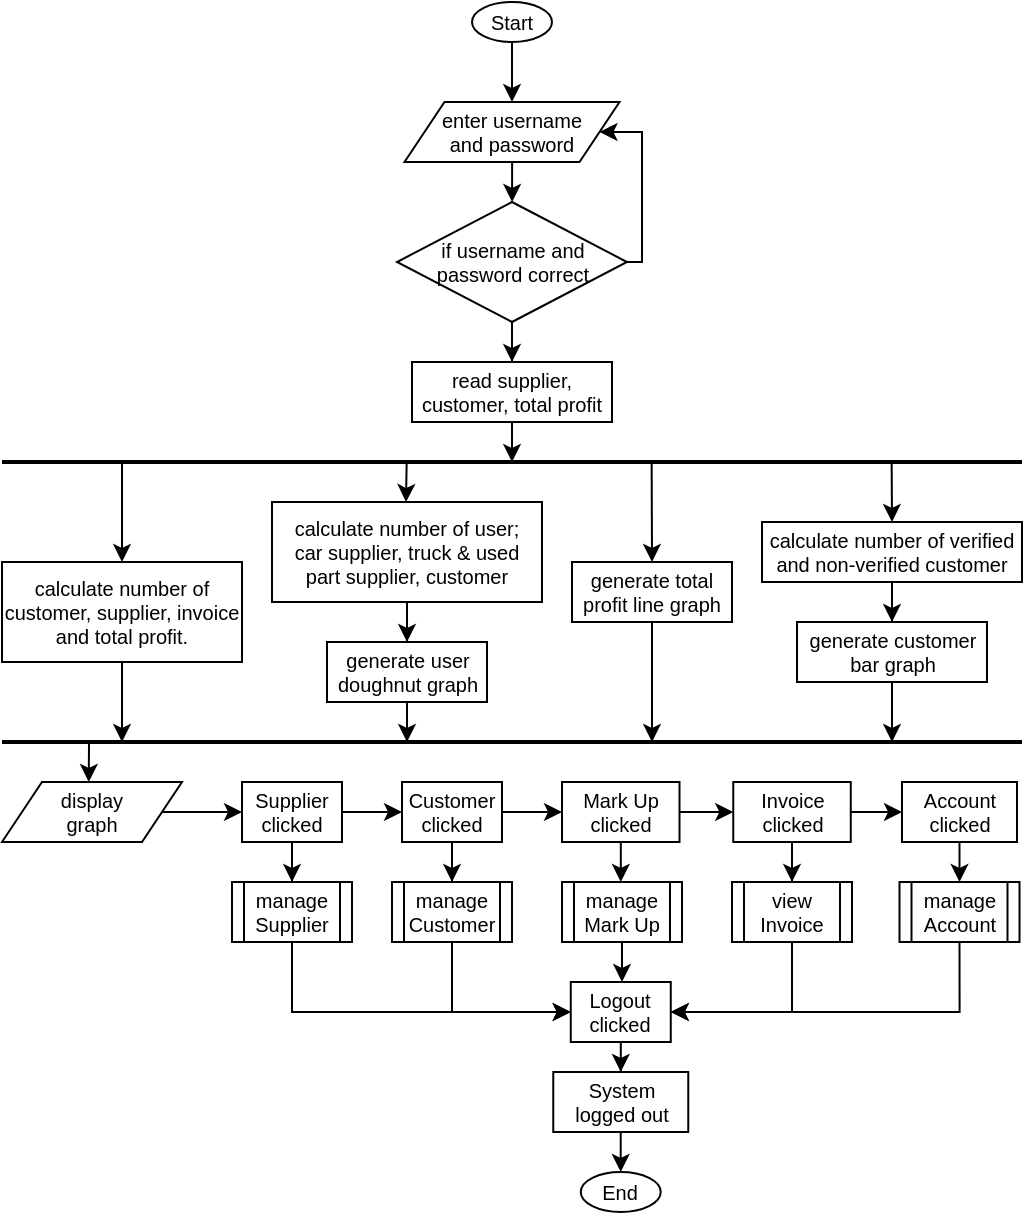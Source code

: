 <mxfile version="16.6.2" type="github"><diagram id="H_Jdd_ldM9zLRPTjP1w7" name="Page-1"><mxGraphModel dx="1869" dy="1112" grid="1" gridSize="10" guides="1" tooltips="1" connect="1" arrows="1" fold="1" page="1" pageScale="1" pageWidth="850" pageHeight="1100" math="0" shadow="0"><root><mxCell id="0"/><mxCell id="1" parent="0"/><mxCell id="H62kmctnPfHN1klwQb1k-8" style="edgeStyle=orthogonalEdgeStyle;rounded=0;orthogonalLoop=1;jettySize=auto;html=1;entryX=0.5;entryY=0;entryDx=0;entryDy=0;strokeWidth=1;fontSize=10;" edge="1" parent="1" source="H62kmctnPfHN1klwQb1k-1" target="H62kmctnPfHN1klwQb1k-2"><mxGeometry relative="1" as="geometry"/></mxCell><mxCell id="H62kmctnPfHN1klwQb1k-1" value="Start" style="ellipse;whiteSpace=wrap;html=1;strokeWidth=1;fontSize=10;" vertex="1" parent="1"><mxGeometry x="235" width="40" height="20" as="geometry"/></mxCell><mxCell id="H62kmctnPfHN1klwQb1k-9" style="edgeStyle=orthogonalEdgeStyle;rounded=0;orthogonalLoop=1;jettySize=auto;html=1;entryX=0.5;entryY=0;entryDx=0;entryDy=0;strokeWidth=1;fontSize=10;" edge="1" parent="1" source="H62kmctnPfHN1klwQb1k-2" target="H62kmctnPfHN1klwQb1k-3"><mxGeometry relative="1" as="geometry"/></mxCell><mxCell id="H62kmctnPfHN1klwQb1k-2" value="enter username &lt;br style=&quot;font-size: 10px;&quot;&gt;and password" style="shape=parallelogram;perimeter=parallelogramPerimeter;whiteSpace=wrap;html=1;fixedSize=1;strokeWidth=1;fontSize=10;" vertex="1" parent="1"><mxGeometry x="201.25" y="50" width="107.5" height="30" as="geometry"/></mxCell><mxCell id="H62kmctnPfHN1klwQb1k-10" style="edgeStyle=orthogonalEdgeStyle;rounded=0;orthogonalLoop=1;jettySize=auto;html=1;exitX=1;exitY=0.5;exitDx=0;exitDy=0;entryX=1;entryY=0.5;entryDx=0;entryDy=0;strokeWidth=1;fontSize=10;" edge="1" parent="1" source="H62kmctnPfHN1klwQb1k-3" target="H62kmctnPfHN1klwQb1k-2"><mxGeometry relative="1" as="geometry"><mxPoint x="440" y="70" as="targetPoint"/><Array as="points"><mxPoint x="320" y="130"/><mxPoint x="320" y="65"/></Array></mxGeometry></mxCell><mxCell id="H62kmctnPfHN1klwQb1k-14" style="edgeStyle=orthogonalEdgeStyle;rounded=0;orthogonalLoop=1;jettySize=auto;html=1;strokeWidth=1;fontSize=10;entryX=0.5;entryY=0;entryDx=0;entryDy=0;" edge="1" parent="1" source="H62kmctnPfHN1klwQb1k-3" target="H62kmctnPfHN1klwQb1k-33"><mxGeometry relative="1" as="geometry"><mxPoint x="255" y="180" as="targetPoint"/></mxGeometry></mxCell><mxCell id="H62kmctnPfHN1klwQb1k-3" value="if username and &lt;br&gt;password correct" style="rhombus;whiteSpace=wrap;html=1;strokeWidth=1;fontSize=10;" vertex="1" parent="1"><mxGeometry x="197.5" y="100" width="115" height="60" as="geometry"/></mxCell><mxCell id="H62kmctnPfHN1klwQb1k-24" style="edgeStyle=orthogonalEdgeStyle;rounded=0;orthogonalLoop=1;jettySize=auto;html=1;fontSize=9;startArrow=none;startFill=0;strokeWidth=1;" edge="1" parent="1" source="H62kmctnPfHN1klwQb1k-4"><mxGeometry relative="1" as="geometry"><mxPoint x="60" y="370" as="targetPoint"/></mxGeometry></mxCell><mxCell id="H62kmctnPfHN1klwQb1k-4" value="calculate number of customer, supplier, invoice and total profit." style="rounded=0;whiteSpace=wrap;html=1;strokeWidth=1;fontSize=10;" vertex="1" parent="1"><mxGeometry y="280" width="120" height="50" as="geometry"/></mxCell><mxCell id="H62kmctnPfHN1klwQb1k-5" value="End" style="ellipse;whiteSpace=wrap;html=1;strokeWidth=1;fontSize=10;" vertex="1" parent="1"><mxGeometry x="289.38" y="585" width="40" height="20" as="geometry"/></mxCell><mxCell id="H62kmctnPfHN1klwQb1k-62" style="edgeStyle=orthogonalEdgeStyle;rounded=0;orthogonalLoop=1;jettySize=auto;html=1;entryX=0;entryY=0.5;entryDx=0;entryDy=0;fontSize=9;startArrow=none;startFill=0;strokeWidth=1;exitX=0.5;exitY=1;exitDx=0;exitDy=0;" edge="1" parent="1" source="H62kmctnPfHN1klwQb1k-6" target="H62kmctnPfHN1klwQb1k-50"><mxGeometry relative="1" as="geometry"/></mxCell><mxCell id="H62kmctnPfHN1klwQb1k-6" value="manage Supplier" style="shape=process;whiteSpace=wrap;html=1;backgroundOutline=1;strokeWidth=1;fontSize=10;" vertex="1" parent="1"><mxGeometry x="115" y="440" width="60" height="30" as="geometry"/></mxCell><mxCell id="H62kmctnPfHN1klwQb1k-25" style="edgeStyle=orthogonalEdgeStyle;rounded=0;orthogonalLoop=1;jettySize=auto;html=1;entryX=0.5;entryY=0;entryDx=0;entryDy=0;fontSize=9;startArrow=none;startFill=0;strokeWidth=1;" edge="1" parent="1" source="H62kmctnPfHN1klwQb1k-12" target="H62kmctnPfHN1klwQb1k-17"><mxGeometry relative="1" as="geometry"/></mxCell><mxCell id="H62kmctnPfHN1klwQb1k-12" value="calculate number of user;&lt;br&gt;car supplier, truck &amp;amp; used &lt;br&gt;part supplier, customer" style="rounded=0;whiteSpace=wrap;html=1;strokeWidth=1;fontSize=10;" vertex="1" parent="1"><mxGeometry x="135" y="250" width="135" height="50" as="geometry"/></mxCell><mxCell id="H62kmctnPfHN1klwQb1k-13" value="" style="shape=link;html=1;rounded=0;strokeWidth=1;fontSize=10;width=-1.034;" edge="1" parent="1"><mxGeometry width="100" relative="1" as="geometry"><mxPoint y="230" as="sourcePoint"/><mxPoint x="510" y="230" as="targetPoint"/></mxGeometry></mxCell><mxCell id="H62kmctnPfHN1klwQb1k-27" style="edgeStyle=orthogonalEdgeStyle;rounded=0;orthogonalLoop=1;jettySize=auto;html=1;fontSize=9;startArrow=none;startFill=0;strokeWidth=1;" edge="1" parent="1" source="H62kmctnPfHN1klwQb1k-15"><mxGeometry relative="1" as="geometry"><mxPoint x="325" y="370" as="targetPoint"/></mxGeometry></mxCell><mxCell id="H62kmctnPfHN1klwQb1k-15" value="generate total &lt;br&gt;profit line graph" style="rounded=0;whiteSpace=wrap;html=1;strokeWidth=1;fontSize=10;" vertex="1" parent="1"><mxGeometry x="285" y="280" width="80" height="30" as="geometry"/></mxCell><mxCell id="H62kmctnPfHN1klwQb1k-26" style="edgeStyle=orthogonalEdgeStyle;rounded=0;orthogonalLoop=1;jettySize=auto;html=1;entryX=0.5;entryY=0;entryDx=0;entryDy=0;fontSize=9;startArrow=none;startFill=0;strokeWidth=1;" edge="1" parent="1" source="H62kmctnPfHN1klwQb1k-16" target="H62kmctnPfHN1klwQb1k-18"><mxGeometry relative="1" as="geometry"/></mxCell><mxCell id="H62kmctnPfHN1klwQb1k-16" value="calculate number of verified and non-verified customer" style="rounded=0;whiteSpace=wrap;html=1;strokeWidth=1;fontSize=10;" vertex="1" parent="1"><mxGeometry x="380" y="260" width="130" height="30" as="geometry"/></mxCell><mxCell id="H62kmctnPfHN1klwQb1k-28" style="edgeStyle=orthogonalEdgeStyle;rounded=0;orthogonalLoop=1;jettySize=auto;html=1;fontSize=9;startArrow=none;startFill=0;strokeWidth=1;" edge="1" parent="1" source="H62kmctnPfHN1klwQb1k-17"><mxGeometry relative="1" as="geometry"><mxPoint x="202.5" y="370" as="targetPoint"/></mxGeometry></mxCell><mxCell id="H62kmctnPfHN1klwQb1k-17" value="generate user doughnut&amp;nbsp;graph" style="rounded=0;whiteSpace=wrap;html=1;strokeWidth=1;fontSize=10;" vertex="1" parent="1"><mxGeometry x="162.5" y="320" width="80" height="30" as="geometry"/></mxCell><mxCell id="H62kmctnPfHN1klwQb1k-29" style="edgeStyle=orthogonalEdgeStyle;rounded=0;orthogonalLoop=1;jettySize=auto;html=1;fontSize=9;startArrow=none;startFill=0;strokeWidth=1;" edge="1" parent="1" source="H62kmctnPfHN1klwQb1k-18"><mxGeometry relative="1" as="geometry"><mxPoint x="445.0" y="370" as="targetPoint"/></mxGeometry></mxCell><mxCell id="H62kmctnPfHN1klwQb1k-18" value="generate customer bar&amp;nbsp;graph" style="rounded=0;whiteSpace=wrap;html=1;strokeWidth=1;fontSize=10;" vertex="1" parent="1"><mxGeometry x="397.5" y="310" width="95" height="30" as="geometry"/></mxCell><mxCell id="H62kmctnPfHN1klwQb1k-19" value="" style="endArrow=none;html=1;rounded=0;fontSize=9;strokeWidth=1;exitX=0.5;exitY=0;exitDx=0;exitDy=0;startArrow=classic;startFill=1;" edge="1" parent="1" source="H62kmctnPfHN1klwQb1k-4"><mxGeometry width="50" height="50" relative="1" as="geometry"><mxPoint x="180" y="330" as="sourcePoint"/><mxPoint x="60" y="230" as="targetPoint"/></mxGeometry></mxCell><mxCell id="H62kmctnPfHN1klwQb1k-20" value="" style="endArrow=none;html=1;rounded=0;fontSize=9;strokeWidth=1;startArrow=classic;startFill=1;" edge="1" parent="1"><mxGeometry width="50" height="50" relative="1" as="geometry"><mxPoint x="202" y="250" as="sourcePoint"/><mxPoint x="202.33" y="230" as="targetPoint"/></mxGeometry></mxCell><mxCell id="H62kmctnPfHN1klwQb1k-21" value="" style="endArrow=none;html=1;rounded=0;fontSize=9;strokeWidth=1;exitX=0.5;exitY=0;exitDx=0;exitDy=0;startArrow=classic;startFill=1;" edge="1" parent="1" source="H62kmctnPfHN1klwQb1k-15"><mxGeometry width="50" height="50" relative="1" as="geometry"><mxPoint x="324.83" y="250" as="sourcePoint"/><mxPoint x="324.83" y="230" as="targetPoint"/></mxGeometry></mxCell><mxCell id="H62kmctnPfHN1klwQb1k-22" value="" style="endArrow=none;html=1;rounded=0;fontSize=9;strokeWidth=1;exitX=0.5;exitY=0;exitDx=0;exitDy=0;startArrow=classic;startFill=1;" edge="1" parent="1" source="H62kmctnPfHN1klwQb1k-16"><mxGeometry width="50" height="50" relative="1" as="geometry"><mxPoint x="444.83" y="250" as="sourcePoint"/><mxPoint x="444.83" y="230" as="targetPoint"/></mxGeometry></mxCell><mxCell id="H62kmctnPfHN1klwQb1k-23" value="" style="shape=link;html=1;rounded=0;strokeWidth=1;fontSize=10;width=-1.034;" edge="1" parent="1"><mxGeometry width="100" relative="1" as="geometry"><mxPoint y="370.0" as="sourcePoint"/><mxPoint x="510" y="370.0" as="targetPoint"/></mxGeometry></mxCell><mxCell id="H62kmctnPfHN1klwQb1k-41" style="edgeStyle=orthogonalEdgeStyle;rounded=0;orthogonalLoop=1;jettySize=auto;html=1;entryX=0;entryY=0.5;entryDx=0;entryDy=0;fontSize=9;startArrow=none;startFill=0;strokeWidth=1;exitX=1;exitY=0.5;exitDx=0;exitDy=0;" edge="1" parent="1" source="H62kmctnPfHN1klwQb1k-67" target="H62kmctnPfHN1klwQb1k-36"><mxGeometry relative="1" as="geometry"><mxPoint x="87.5" y="405" as="sourcePoint"/></mxGeometry></mxCell><mxCell id="H62kmctnPfHN1klwQb1k-31" value="" style="endArrow=none;html=1;rounded=0;fontSize=9;strokeWidth=1;exitX=0.482;exitY=-0.001;exitDx=0;exitDy=0;startArrow=classic;startFill=1;exitPerimeter=0;" edge="1" parent="1" source="H62kmctnPfHN1klwQb1k-67"><mxGeometry width="50" height="50" relative="1" as="geometry"><mxPoint x="43.75" y="390" as="sourcePoint"/><mxPoint x="43.51" y="370" as="targetPoint"/></mxGeometry></mxCell><mxCell id="H62kmctnPfHN1klwQb1k-35" style="edgeStyle=orthogonalEdgeStyle;rounded=0;orthogonalLoop=1;jettySize=auto;html=1;fontSize=9;startArrow=none;startFill=0;strokeWidth=1;" edge="1" parent="1" source="H62kmctnPfHN1klwQb1k-33"><mxGeometry relative="1" as="geometry"><mxPoint x="255" y="230.0" as="targetPoint"/></mxGeometry></mxCell><mxCell id="H62kmctnPfHN1klwQb1k-33" value="read supplier, customer, total profit" style="rounded=0;whiteSpace=wrap;html=1;strokeWidth=1;fontSize=10;" vertex="1" parent="1"><mxGeometry x="205" y="180" width="100" height="30" as="geometry"/></mxCell><mxCell id="H62kmctnPfHN1klwQb1k-42" style="edgeStyle=orthogonalEdgeStyle;rounded=0;orthogonalLoop=1;jettySize=auto;html=1;entryX=0;entryY=0.5;entryDx=0;entryDy=0;fontSize=9;startArrow=none;startFill=0;strokeWidth=1;" edge="1" parent="1" source="H62kmctnPfHN1klwQb1k-36" target="H62kmctnPfHN1klwQb1k-37"><mxGeometry relative="1" as="geometry"/></mxCell><mxCell id="H62kmctnPfHN1klwQb1k-57" style="edgeStyle=orthogonalEdgeStyle;rounded=0;orthogonalLoop=1;jettySize=auto;html=1;entryX=0.5;entryY=0;entryDx=0;entryDy=0;fontSize=9;startArrow=none;startFill=0;strokeWidth=1;" edge="1" parent="1" source="H62kmctnPfHN1klwQb1k-36" target="H62kmctnPfHN1klwQb1k-6"><mxGeometry relative="1" as="geometry"/></mxCell><mxCell id="H62kmctnPfHN1klwQb1k-36" value="Supplier&lt;br&gt;clicked" style="rounded=0;whiteSpace=wrap;html=1;strokeWidth=1;fontSize=10;" vertex="1" parent="1"><mxGeometry x="120" y="390" width="50" height="30" as="geometry"/></mxCell><mxCell id="H62kmctnPfHN1klwQb1k-43" style="edgeStyle=orthogonalEdgeStyle;rounded=0;orthogonalLoop=1;jettySize=auto;html=1;entryX=0;entryY=0.5;entryDx=0;entryDy=0;fontSize=9;startArrow=none;startFill=0;strokeWidth=1;" edge="1" parent="1" source="H62kmctnPfHN1klwQb1k-37" target="H62kmctnPfHN1klwQb1k-38"><mxGeometry relative="1" as="geometry"/></mxCell><mxCell id="H62kmctnPfHN1klwQb1k-58" style="edgeStyle=orthogonalEdgeStyle;rounded=0;orthogonalLoop=1;jettySize=auto;html=1;entryX=0.5;entryY=0;entryDx=0;entryDy=0;fontSize=9;startArrow=none;startFill=0;strokeWidth=1;" edge="1" parent="1" source="H62kmctnPfHN1klwQb1k-37" target="H62kmctnPfHN1klwQb1k-46"><mxGeometry relative="1" as="geometry"/></mxCell><mxCell id="H62kmctnPfHN1klwQb1k-37" value="Customer&lt;br&gt;clicked" style="rounded=0;whiteSpace=wrap;html=1;strokeWidth=1;fontSize=10;" vertex="1" parent="1"><mxGeometry x="200" y="390" width="50" height="30" as="geometry"/></mxCell><mxCell id="H62kmctnPfHN1klwQb1k-44" style="edgeStyle=orthogonalEdgeStyle;rounded=0;orthogonalLoop=1;jettySize=auto;html=1;entryX=0;entryY=0.5;entryDx=0;entryDy=0;fontSize=9;startArrow=none;startFill=0;strokeWidth=1;" edge="1" parent="1" source="H62kmctnPfHN1klwQb1k-38" target="H62kmctnPfHN1klwQb1k-40"><mxGeometry relative="1" as="geometry"/></mxCell><mxCell id="H62kmctnPfHN1klwQb1k-59" style="edgeStyle=orthogonalEdgeStyle;rounded=0;orthogonalLoop=1;jettySize=auto;html=1;entryX=0.5;entryY=0;entryDx=0;entryDy=0;fontSize=9;startArrow=none;startFill=0;strokeWidth=1;" edge="1" parent="1" source="H62kmctnPfHN1klwQb1k-38" target="H62kmctnPfHN1klwQb1k-47"><mxGeometry relative="1" as="geometry"/></mxCell><mxCell id="H62kmctnPfHN1klwQb1k-38" value="Mark Up&lt;br&gt;clicked" style="rounded=0;whiteSpace=wrap;html=1;strokeWidth=1;fontSize=10;" vertex="1" parent="1"><mxGeometry x="280" y="390" width="58.75" height="30" as="geometry"/></mxCell><mxCell id="H62kmctnPfHN1klwQb1k-61" style="edgeStyle=orthogonalEdgeStyle;rounded=0;orthogonalLoop=1;jettySize=auto;html=1;entryX=0.5;entryY=0;entryDx=0;entryDy=0;fontSize=9;startArrow=none;startFill=0;strokeWidth=1;" edge="1" parent="1" source="H62kmctnPfHN1klwQb1k-39" target="H62kmctnPfHN1klwQb1k-49"><mxGeometry relative="1" as="geometry"/></mxCell><mxCell id="H62kmctnPfHN1klwQb1k-39" value="Account&lt;br&gt;clicked" style="rounded=0;whiteSpace=wrap;html=1;strokeWidth=1;fontSize=10;" vertex="1" parent="1"><mxGeometry x="450" y="390" width="57.5" height="30" as="geometry"/></mxCell><mxCell id="H62kmctnPfHN1klwQb1k-45" style="edgeStyle=orthogonalEdgeStyle;rounded=0;orthogonalLoop=1;jettySize=auto;html=1;entryX=0;entryY=0.5;entryDx=0;entryDy=0;fontSize=9;startArrow=none;startFill=0;strokeWidth=1;" edge="1" parent="1" source="H62kmctnPfHN1klwQb1k-40" target="H62kmctnPfHN1klwQb1k-39"><mxGeometry relative="1" as="geometry"/></mxCell><mxCell id="H62kmctnPfHN1klwQb1k-60" style="edgeStyle=orthogonalEdgeStyle;rounded=0;orthogonalLoop=1;jettySize=auto;html=1;entryX=0.5;entryY=0;entryDx=0;entryDy=0;fontSize=9;startArrow=none;startFill=0;strokeWidth=1;" edge="1" parent="1" source="H62kmctnPfHN1klwQb1k-40" target="H62kmctnPfHN1klwQb1k-48"><mxGeometry relative="1" as="geometry"/></mxCell><mxCell id="H62kmctnPfHN1klwQb1k-40" value="Invoice&lt;br&gt;clicked" style="rounded=0;whiteSpace=wrap;html=1;strokeWidth=1;fontSize=10;" vertex="1" parent="1"><mxGeometry x="365.63" y="390" width="58.75" height="30" as="geometry"/></mxCell><mxCell id="H62kmctnPfHN1klwQb1k-63" style="edgeStyle=orthogonalEdgeStyle;rounded=0;orthogonalLoop=1;jettySize=auto;html=1;entryX=0;entryY=0.5;entryDx=0;entryDy=0;fontSize=9;startArrow=none;startFill=0;strokeWidth=1;exitX=0.5;exitY=1;exitDx=0;exitDy=0;" edge="1" parent="1" source="H62kmctnPfHN1klwQb1k-46" target="H62kmctnPfHN1klwQb1k-50"><mxGeometry relative="1" as="geometry"/></mxCell><mxCell id="H62kmctnPfHN1klwQb1k-46" value="manage Customer" style="shape=process;whiteSpace=wrap;html=1;backgroundOutline=1;strokeWidth=1;fontSize=10;" vertex="1" parent="1"><mxGeometry x="195" y="440" width="60" height="30" as="geometry"/></mxCell><mxCell id="H62kmctnPfHN1klwQb1k-54" style="edgeStyle=orthogonalEdgeStyle;rounded=0;orthogonalLoop=1;jettySize=auto;html=1;entryX=0.5;entryY=0;entryDx=0;entryDy=0;fontSize=9;startArrow=none;startFill=0;strokeWidth=1;" edge="1" parent="1" source="H62kmctnPfHN1klwQb1k-47" target="H62kmctnPfHN1klwQb1k-50"><mxGeometry relative="1" as="geometry"/></mxCell><mxCell id="H62kmctnPfHN1klwQb1k-47" value="manage Mark Up" style="shape=process;whiteSpace=wrap;html=1;backgroundOutline=1;strokeWidth=1;fontSize=10;" vertex="1" parent="1"><mxGeometry x="280" y="440" width="60" height="30" as="geometry"/></mxCell><mxCell id="H62kmctnPfHN1klwQb1k-64" style="edgeStyle=orthogonalEdgeStyle;rounded=0;orthogonalLoop=1;jettySize=auto;html=1;entryX=1;entryY=0.5;entryDx=0;entryDy=0;fontSize=9;startArrow=none;startFill=0;strokeWidth=1;exitX=0.5;exitY=1;exitDx=0;exitDy=0;" edge="1" parent="1" source="H62kmctnPfHN1klwQb1k-48" target="H62kmctnPfHN1klwQb1k-50"><mxGeometry relative="1" as="geometry"/></mxCell><mxCell id="H62kmctnPfHN1klwQb1k-48" value="view&lt;br&gt;Invoice" style="shape=process;whiteSpace=wrap;html=1;backgroundOutline=1;strokeWidth=1;fontSize=10;" vertex="1" parent="1"><mxGeometry x="365" y="440" width="60" height="30" as="geometry"/></mxCell><mxCell id="H62kmctnPfHN1klwQb1k-65" style="edgeStyle=orthogonalEdgeStyle;rounded=0;orthogonalLoop=1;jettySize=auto;html=1;entryX=1;entryY=0.5;entryDx=0;entryDy=0;fontSize=9;startArrow=none;startFill=0;strokeWidth=1;exitX=0.5;exitY=1;exitDx=0;exitDy=0;" edge="1" parent="1" source="H62kmctnPfHN1klwQb1k-49" target="H62kmctnPfHN1klwQb1k-50"><mxGeometry relative="1" as="geometry"/></mxCell><mxCell id="H62kmctnPfHN1klwQb1k-49" value="manage&lt;br&gt;Account" style="shape=process;whiteSpace=wrap;html=1;backgroundOutline=1;strokeWidth=1;fontSize=10;" vertex="1" parent="1"><mxGeometry x="448.75" y="440" width="60" height="30" as="geometry"/></mxCell><mxCell id="H62kmctnPfHN1klwQb1k-55" style="edgeStyle=orthogonalEdgeStyle;rounded=0;orthogonalLoop=1;jettySize=auto;html=1;entryX=0.5;entryY=0;entryDx=0;entryDy=0;fontSize=9;startArrow=none;startFill=0;strokeWidth=1;" edge="1" parent="1" source="H62kmctnPfHN1klwQb1k-50" target="H62kmctnPfHN1klwQb1k-51"><mxGeometry relative="1" as="geometry"/></mxCell><mxCell id="H62kmctnPfHN1klwQb1k-50" value="Logout&lt;br&gt;clicked" style="rounded=0;whiteSpace=wrap;html=1;strokeWidth=1;fontSize=10;" vertex="1" parent="1"><mxGeometry x="284.38" y="490" width="50" height="30" as="geometry"/></mxCell><mxCell id="H62kmctnPfHN1klwQb1k-56" style="edgeStyle=orthogonalEdgeStyle;rounded=0;orthogonalLoop=1;jettySize=auto;html=1;entryX=0.5;entryY=0;entryDx=0;entryDy=0;fontSize=9;startArrow=none;startFill=0;strokeWidth=1;" edge="1" parent="1" source="H62kmctnPfHN1klwQb1k-51" target="H62kmctnPfHN1klwQb1k-5"><mxGeometry relative="1" as="geometry"/></mxCell><mxCell id="H62kmctnPfHN1klwQb1k-51" value="System&lt;br&gt;logged out" style="rounded=0;whiteSpace=wrap;html=1;strokeWidth=1;fontSize=10;" vertex="1" parent="1"><mxGeometry x="275.63" y="535" width="67.5" height="30" as="geometry"/></mxCell><mxCell id="H62kmctnPfHN1klwQb1k-67" value="display&lt;br&gt;graph" style="shape=parallelogram;perimeter=parallelogramPerimeter;whiteSpace=wrap;html=1;fixedSize=1;strokeWidth=1;fontSize=10;" vertex="1" parent="1"><mxGeometry y="390" width="90" height="30" as="geometry"/></mxCell></root></mxGraphModel></diagram></mxfile>